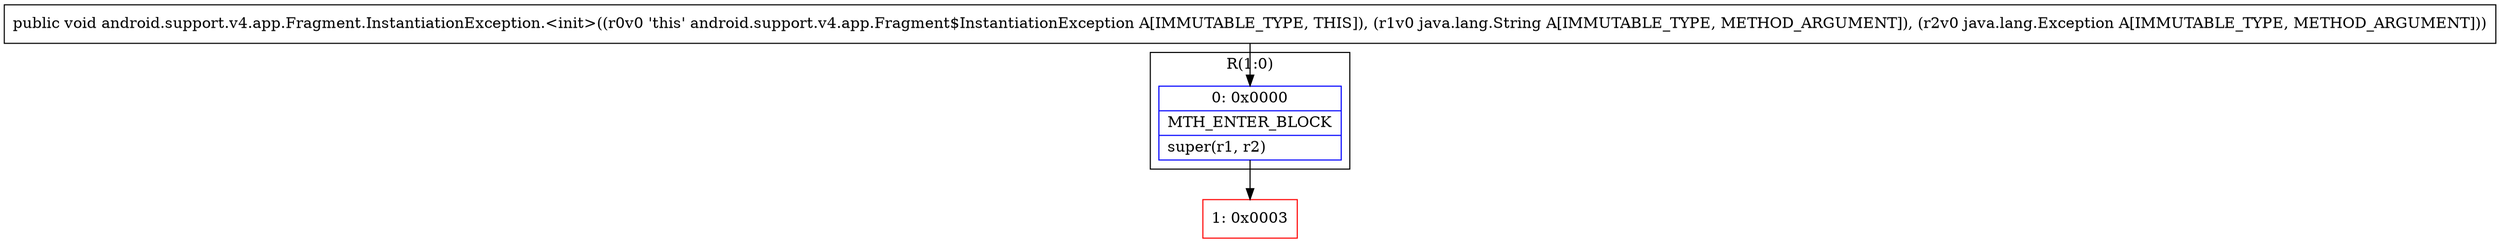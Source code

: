 digraph "CFG forandroid.support.v4.app.Fragment.InstantiationException.\<init\>(Ljava\/lang\/String;Ljava\/lang\/Exception;)V" {
subgraph cluster_Region_1610923241 {
label = "R(1:0)";
node [shape=record,color=blue];
Node_0 [shape=record,label="{0\:\ 0x0000|MTH_ENTER_BLOCK\l|super(r1, r2)\l}"];
}
Node_1 [shape=record,color=red,label="{1\:\ 0x0003}"];
MethodNode[shape=record,label="{public void android.support.v4.app.Fragment.InstantiationException.\<init\>((r0v0 'this' android.support.v4.app.Fragment$InstantiationException A[IMMUTABLE_TYPE, THIS]), (r1v0 java.lang.String A[IMMUTABLE_TYPE, METHOD_ARGUMENT]), (r2v0 java.lang.Exception A[IMMUTABLE_TYPE, METHOD_ARGUMENT])) }"];
MethodNode -> Node_0;
Node_0 -> Node_1;
}

